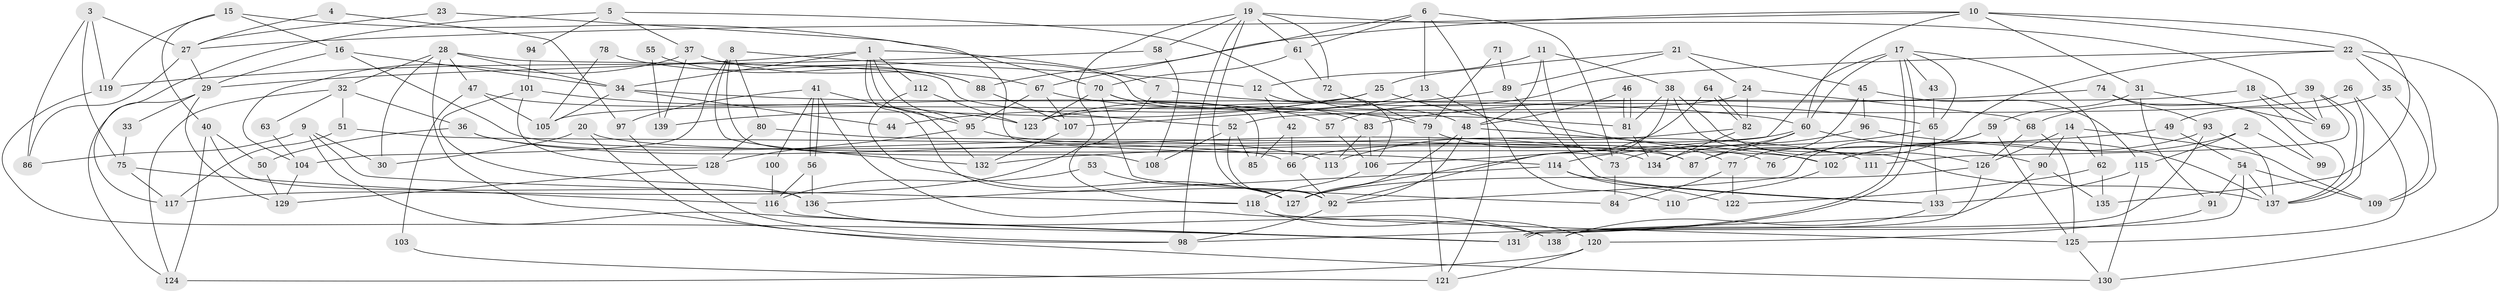 // Generated by graph-tools (version 1.1) at 2025/15/03/09/25 04:15:17]
// undirected, 139 vertices, 278 edges
graph export_dot {
graph [start="1"]
  node [color=gray90,style=filled];
  1;
  2;
  3;
  4;
  5;
  6;
  7;
  8;
  9;
  10;
  11;
  12;
  13;
  14;
  15;
  16;
  17;
  18;
  19;
  20;
  21;
  22;
  23;
  24;
  25;
  26;
  27;
  28;
  29;
  30;
  31;
  32;
  33;
  34;
  35;
  36;
  37;
  38;
  39;
  40;
  41;
  42;
  43;
  44;
  45;
  46;
  47;
  48;
  49;
  50;
  51;
  52;
  53;
  54;
  55;
  56;
  57;
  58;
  59;
  60;
  61;
  62;
  63;
  64;
  65;
  66;
  67;
  68;
  69;
  70;
  71;
  72;
  73;
  74;
  75;
  76;
  77;
  78;
  79;
  80;
  81;
  82;
  83;
  84;
  85;
  86;
  87;
  88;
  89;
  90;
  91;
  92;
  93;
  94;
  95;
  96;
  97;
  98;
  99;
  100;
  101;
  102;
  103;
  104;
  105;
  106;
  107;
  108;
  109;
  110;
  111;
  112;
  113;
  114;
  115;
  116;
  117;
  118;
  119;
  120;
  121;
  122;
  123;
  124;
  125;
  126;
  127;
  128;
  129;
  130;
  131;
  132;
  133;
  134;
  135;
  136;
  137;
  138;
  139;
  1 -- 92;
  1 -- 29;
  1 -- 7;
  1 -- 34;
  1 -- 95;
  1 -- 112;
  1 -- 132;
  2 -- 115;
  2 -- 102;
  2 -- 99;
  3 -- 86;
  3 -- 75;
  3 -- 27;
  3 -- 119;
  4 -- 27;
  4 -- 97;
  5 -- 37;
  5 -- 117;
  5 -- 48;
  5 -- 94;
  6 -- 67;
  6 -- 121;
  6 -- 13;
  6 -- 61;
  6 -- 73;
  7 -- 65;
  7 -- 118;
  8 -- 12;
  8 -- 132;
  8 -- 80;
  8 -- 104;
  8 -- 108;
  9 -- 131;
  9 -- 118;
  9 -- 30;
  9 -- 86;
  10 -- 135;
  10 -- 27;
  10 -- 22;
  10 -- 31;
  10 -- 60;
  10 -- 88;
  11 -- 48;
  11 -- 73;
  11 -- 12;
  11 -- 38;
  12 -- 106;
  12 -- 42;
  13 -- 123;
  13 -- 110;
  14 -- 90;
  14 -- 109;
  14 -- 62;
  14 -- 126;
  15 -- 119;
  15 -- 70;
  15 -- 16;
  15 -- 40;
  16 -- 29;
  16 -- 34;
  16 -- 76;
  17 -- 60;
  17 -- 131;
  17 -- 131;
  17 -- 43;
  17 -- 62;
  17 -- 65;
  17 -- 106;
  18 -- 123;
  18 -- 137;
  18 -- 69;
  19 -- 72;
  19 -- 127;
  19 -- 58;
  19 -- 61;
  19 -- 69;
  19 -- 98;
  19 -- 117;
  20 -- 98;
  20 -- 30;
  20 -- 102;
  21 -- 89;
  21 -- 24;
  21 -- 25;
  21 -- 45;
  22 -- 87;
  22 -- 35;
  22 -- 57;
  22 -- 109;
  22 -- 130;
  23 -- 27;
  23 -- 114;
  24 -- 105;
  24 -- 68;
  24 -- 82;
  25 -- 77;
  25 -- 44;
  25 -- 139;
  26 -- 52;
  26 -- 125;
  26 -- 137;
  27 -- 29;
  27 -- 86;
  28 -- 130;
  28 -- 34;
  28 -- 30;
  28 -- 32;
  28 -- 47;
  28 -- 52;
  29 -- 129;
  29 -- 124;
  29 -- 33;
  31 -- 69;
  31 -- 59;
  31 -- 91;
  32 -- 36;
  32 -- 51;
  32 -- 63;
  32 -- 124;
  33 -- 75;
  34 -- 44;
  34 -- 60;
  34 -- 105;
  35 -- 109;
  35 -- 49;
  36 -- 134;
  36 -- 113;
  36 -- 50;
  37 -- 104;
  37 -- 81;
  37 -- 67;
  37 -- 139;
  38 -- 81;
  38 -- 92;
  38 -- 126;
  38 -- 137;
  39 -- 137;
  39 -- 69;
  39 -- 68;
  39 -- 111;
  40 -- 136;
  40 -- 50;
  40 -- 124;
  41 -- 138;
  41 -- 56;
  41 -- 56;
  41 -- 95;
  41 -- 97;
  41 -- 100;
  42 -- 66;
  42 -- 85;
  43 -- 65;
  45 -- 115;
  45 -- 77;
  45 -- 96;
  46 -- 81;
  46 -- 81;
  46 -- 48;
  47 -- 57;
  47 -- 103;
  47 -- 105;
  48 -- 92;
  48 -- 102;
  48 -- 127;
  49 -- 54;
  49 -- 132;
  50 -- 129;
  51 -- 66;
  51 -- 117;
  52 -- 92;
  52 -- 85;
  52 -- 108;
  53 -- 127;
  53 -- 116;
  54 -- 131;
  54 -- 137;
  54 -- 91;
  54 -- 109;
  55 -- 88;
  55 -- 139;
  56 -- 136;
  56 -- 116;
  57 -- 106;
  58 -- 108;
  58 -- 119;
  59 -- 125;
  59 -- 76;
  59 -- 92;
  60 -- 66;
  60 -- 73;
  60 -- 87;
  60 -- 90;
  61 -- 70;
  61 -- 72;
  62 -- 122;
  62 -- 135;
  63 -- 104;
  64 -- 127;
  64 -- 82;
  64 -- 82;
  65 -- 114;
  65 -- 133;
  66 -- 92;
  67 -- 95;
  67 -- 79;
  67 -- 107;
  68 -- 126;
  68 -- 125;
  70 -- 85;
  70 -- 83;
  70 -- 84;
  70 -- 123;
  71 -- 79;
  71 -- 89;
  72 -- 79;
  73 -- 84;
  74 -- 83;
  74 -- 93;
  74 -- 99;
  75 -- 116;
  75 -- 117;
  77 -- 84;
  77 -- 122;
  78 -- 105;
  78 -- 88;
  79 -- 87;
  79 -- 121;
  80 -- 128;
  80 -- 87;
  81 -- 134;
  82 -- 113;
  82 -- 134;
  83 -- 106;
  83 -- 113;
  88 -- 107;
  89 -- 133;
  89 -- 107;
  90 -- 98;
  90 -- 135;
  91 -- 120;
  92 -- 98;
  93 -- 102;
  93 -- 137;
  93 -- 138;
  94 -- 101;
  95 -- 111;
  95 -- 128;
  96 -- 137;
  96 -- 134;
  97 -- 98;
  100 -- 116;
  101 -- 123;
  101 -- 136;
  101 -- 128;
  102 -- 110;
  103 -- 121;
  104 -- 129;
  106 -- 118;
  107 -- 132;
  112 -- 127;
  112 -- 123;
  114 -- 122;
  114 -- 133;
  114 -- 136;
  115 -- 130;
  115 -- 133;
  116 -- 131;
  118 -- 120;
  118 -- 125;
  119 -- 131;
  120 -- 124;
  120 -- 121;
  125 -- 130;
  126 -- 127;
  126 -- 138;
  128 -- 129;
  133 -- 138;
  136 -- 138;
}

